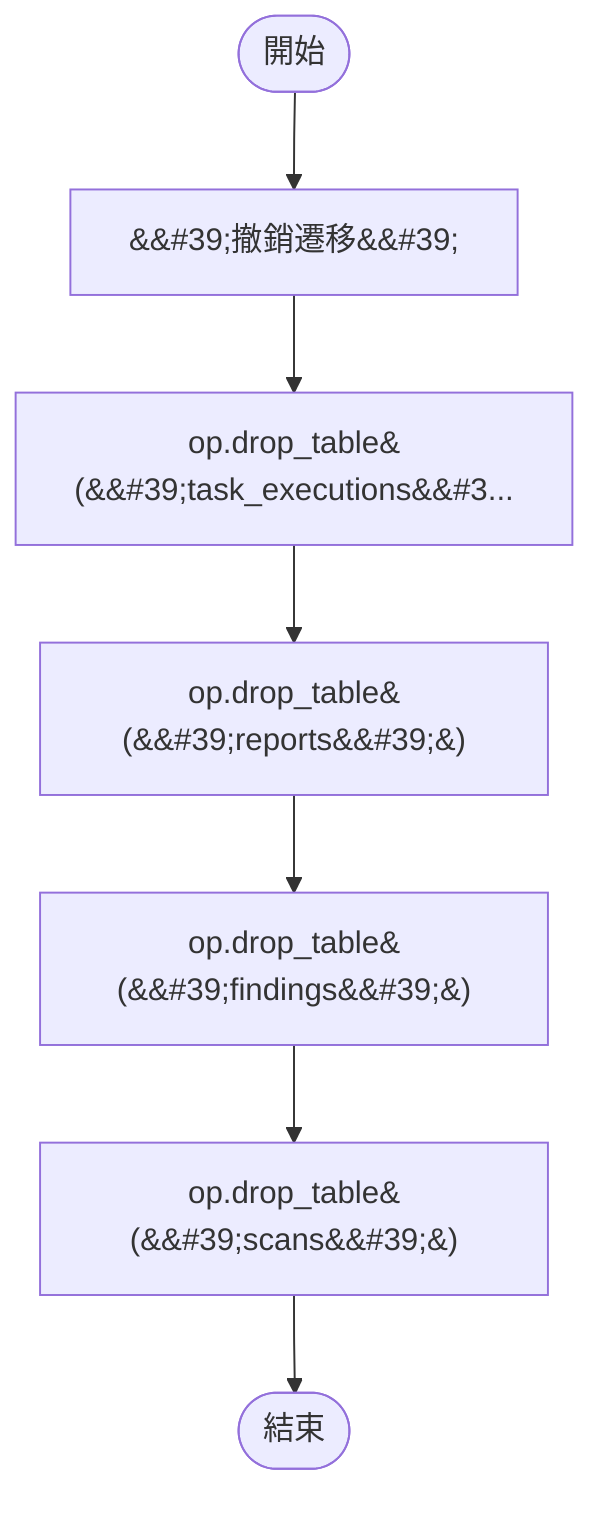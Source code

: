 flowchart TB
    n1([開始])
    n2([結束])
    n3[&amp;&#35;39;撤銷遷移&amp;&#35;39;]
    n4[op.drop_table&#40;&amp;&#35;39;task_executions&amp;&#35;3...]
    n5[op.drop_table&#40;&amp;&#35;39;reports&amp;&#35;39;&#41;]
    n6[op.drop_table&#40;&amp;&#35;39;findings&amp;&#35;39;&#41;]
    n7[op.drop_table&#40;&amp;&#35;39;scans&amp;&#35;39;&#41;]
    n1 --> n3
    n3 --> n4
    n4 --> n5
    n5 --> n6
    n6 --> n7
    n7 --> n2
